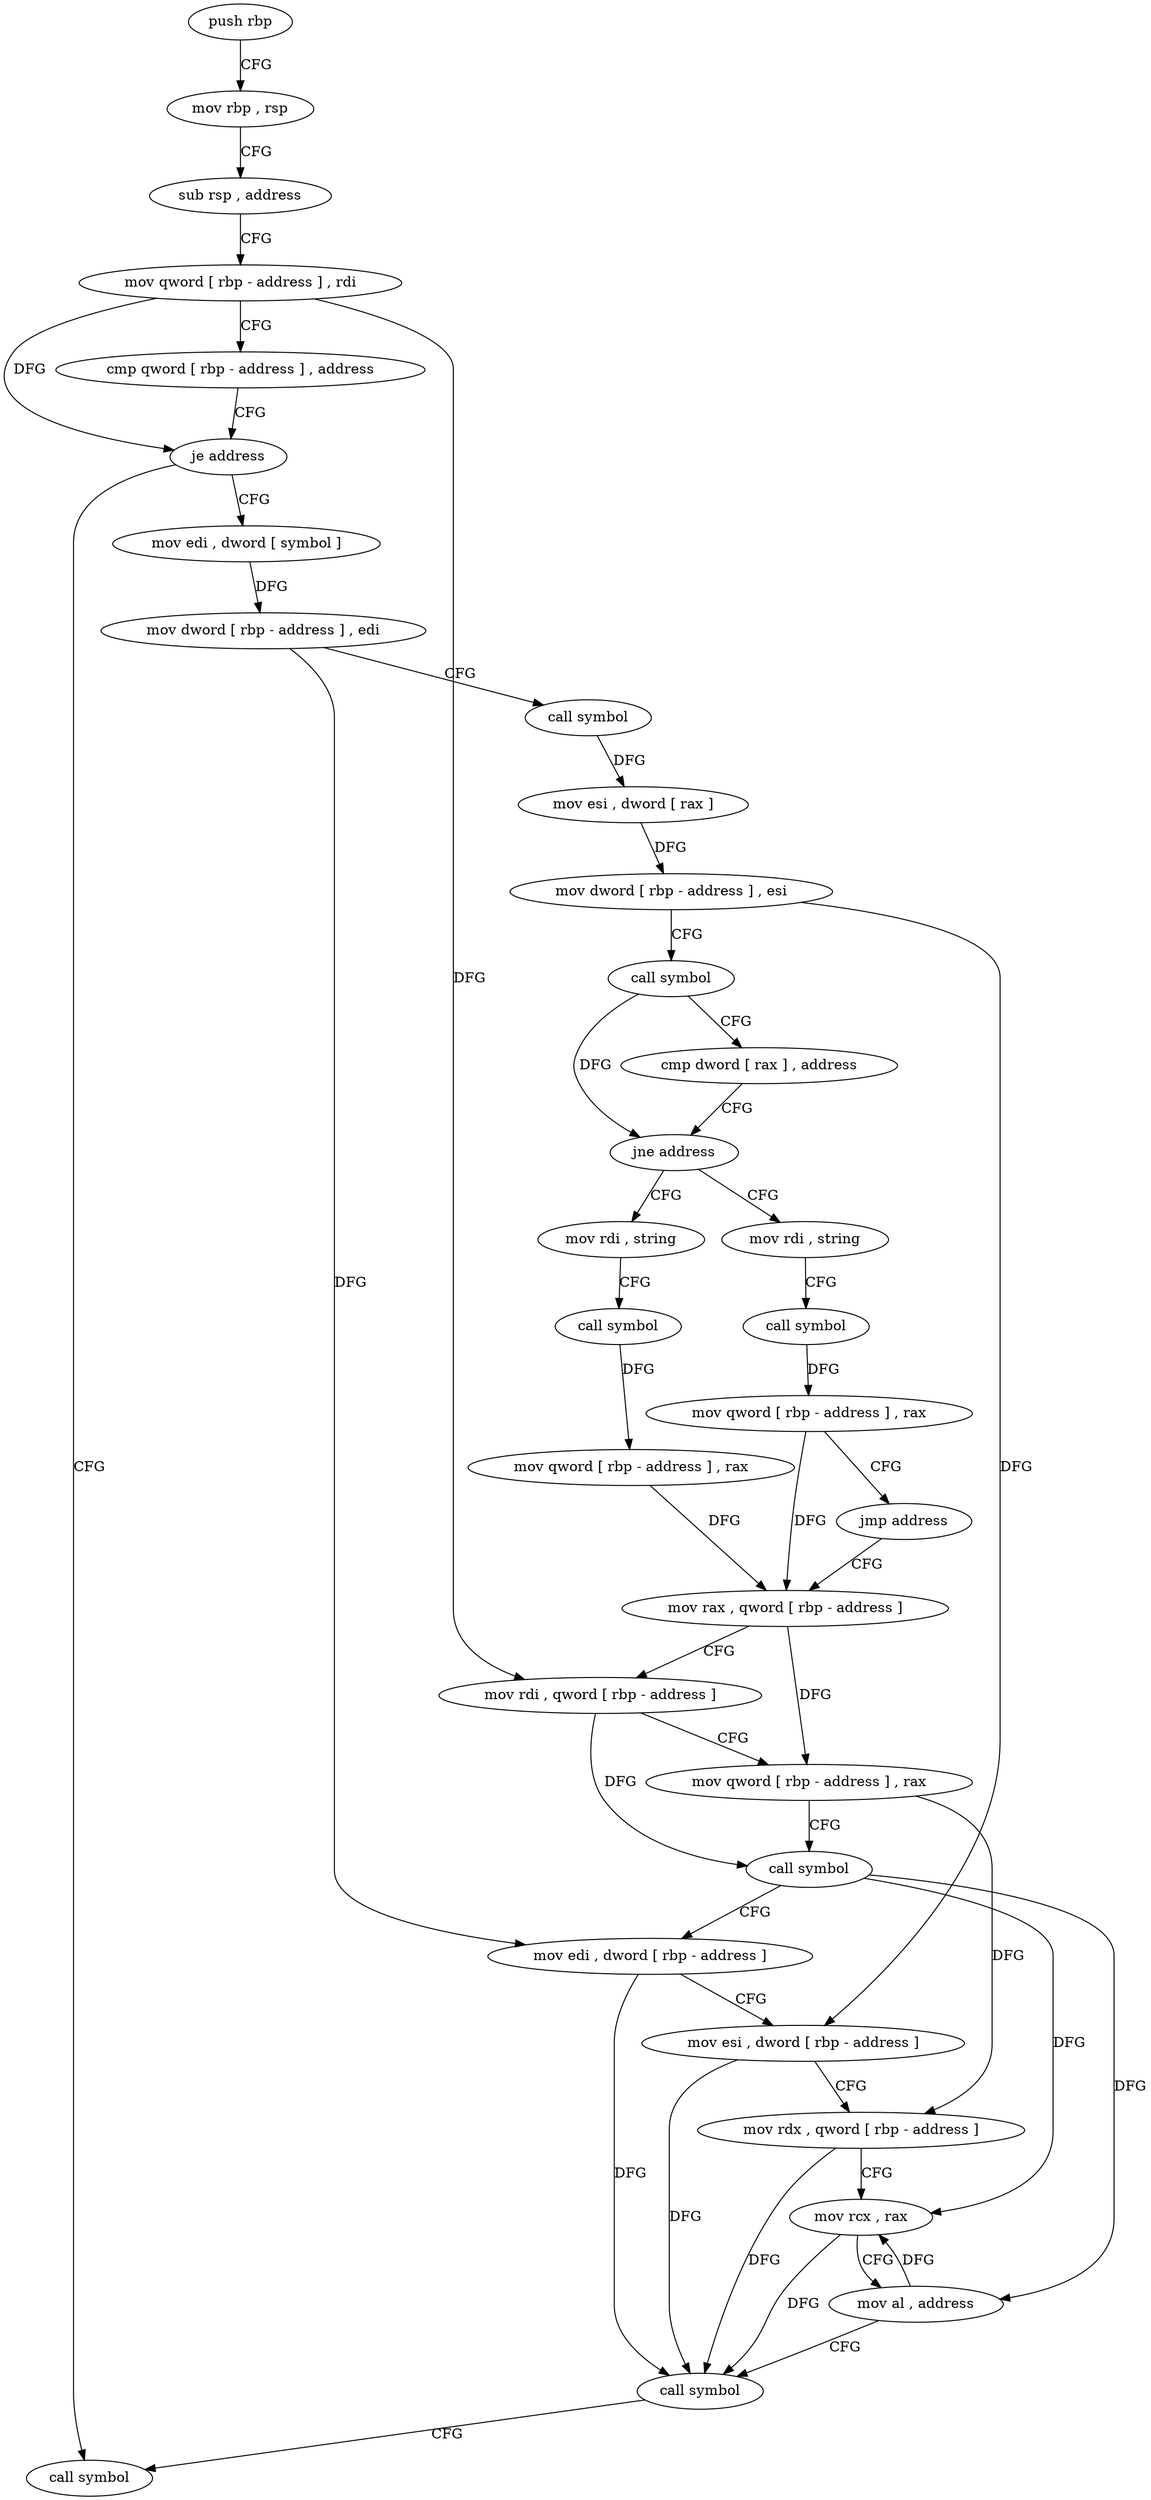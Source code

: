 digraph "func" {
"4238400" [label = "push rbp" ]
"4238401" [label = "mov rbp , rsp" ]
"4238404" [label = "sub rsp , address" ]
"4238408" [label = "mov qword [ rbp - address ] , rdi" ]
"4238412" [label = "cmp qword [ rbp - address ] , address" ]
"4238417" [label = "je address" ]
"4238537" [label = "call symbol" ]
"4238423" [label = "mov edi , dword [ symbol ]" ]
"4238430" [label = "mov dword [ rbp - address ] , edi" ]
"4238433" [label = "call symbol" ]
"4238438" [label = "mov esi , dword [ rax ]" ]
"4238440" [label = "mov dword [ rbp - address ] , esi" ]
"4238443" [label = "call symbol" ]
"4238448" [label = "cmp dword [ rax ] , address" ]
"4238451" [label = "jne address" ]
"4238481" [label = "mov rdi , string" ]
"4238457" [label = "mov rdi , string" ]
"4238491" [label = "call symbol" ]
"4238496" [label = "mov qword [ rbp - address ] , rax" ]
"4238500" [label = "mov rax , qword [ rbp - address ]" ]
"4238467" [label = "call symbol" ]
"4238472" [label = "mov qword [ rbp - address ] , rax" ]
"4238476" [label = "jmp address" ]
"4238504" [label = "mov rdi , qword [ rbp - address ]" ]
"4238508" [label = "mov qword [ rbp - address ] , rax" ]
"4238512" [label = "call symbol" ]
"4238517" [label = "mov edi , dword [ rbp - address ]" ]
"4238520" [label = "mov esi , dword [ rbp - address ]" ]
"4238523" [label = "mov rdx , qword [ rbp - address ]" ]
"4238527" [label = "mov rcx , rax" ]
"4238530" [label = "mov al , address" ]
"4238532" [label = "call symbol" ]
"4238400" -> "4238401" [ label = "CFG" ]
"4238401" -> "4238404" [ label = "CFG" ]
"4238404" -> "4238408" [ label = "CFG" ]
"4238408" -> "4238412" [ label = "CFG" ]
"4238408" -> "4238417" [ label = "DFG" ]
"4238408" -> "4238504" [ label = "DFG" ]
"4238412" -> "4238417" [ label = "CFG" ]
"4238417" -> "4238537" [ label = "CFG" ]
"4238417" -> "4238423" [ label = "CFG" ]
"4238423" -> "4238430" [ label = "DFG" ]
"4238430" -> "4238433" [ label = "CFG" ]
"4238430" -> "4238517" [ label = "DFG" ]
"4238433" -> "4238438" [ label = "DFG" ]
"4238438" -> "4238440" [ label = "DFG" ]
"4238440" -> "4238443" [ label = "CFG" ]
"4238440" -> "4238520" [ label = "DFG" ]
"4238443" -> "4238448" [ label = "CFG" ]
"4238443" -> "4238451" [ label = "DFG" ]
"4238448" -> "4238451" [ label = "CFG" ]
"4238451" -> "4238481" [ label = "CFG" ]
"4238451" -> "4238457" [ label = "CFG" ]
"4238481" -> "4238491" [ label = "CFG" ]
"4238457" -> "4238467" [ label = "CFG" ]
"4238491" -> "4238496" [ label = "DFG" ]
"4238496" -> "4238500" [ label = "DFG" ]
"4238500" -> "4238504" [ label = "CFG" ]
"4238500" -> "4238508" [ label = "DFG" ]
"4238467" -> "4238472" [ label = "DFG" ]
"4238472" -> "4238476" [ label = "CFG" ]
"4238472" -> "4238500" [ label = "DFG" ]
"4238476" -> "4238500" [ label = "CFG" ]
"4238504" -> "4238508" [ label = "CFG" ]
"4238504" -> "4238512" [ label = "DFG" ]
"4238508" -> "4238512" [ label = "CFG" ]
"4238508" -> "4238523" [ label = "DFG" ]
"4238512" -> "4238517" [ label = "CFG" ]
"4238512" -> "4238527" [ label = "DFG" ]
"4238512" -> "4238530" [ label = "DFG" ]
"4238517" -> "4238520" [ label = "CFG" ]
"4238517" -> "4238532" [ label = "DFG" ]
"4238520" -> "4238523" [ label = "CFG" ]
"4238520" -> "4238532" [ label = "DFG" ]
"4238523" -> "4238527" [ label = "CFG" ]
"4238523" -> "4238532" [ label = "DFG" ]
"4238527" -> "4238530" [ label = "CFG" ]
"4238527" -> "4238532" [ label = "DFG" ]
"4238530" -> "4238532" [ label = "CFG" ]
"4238530" -> "4238527" [ label = "DFG" ]
"4238532" -> "4238537" [ label = "CFG" ]
}
